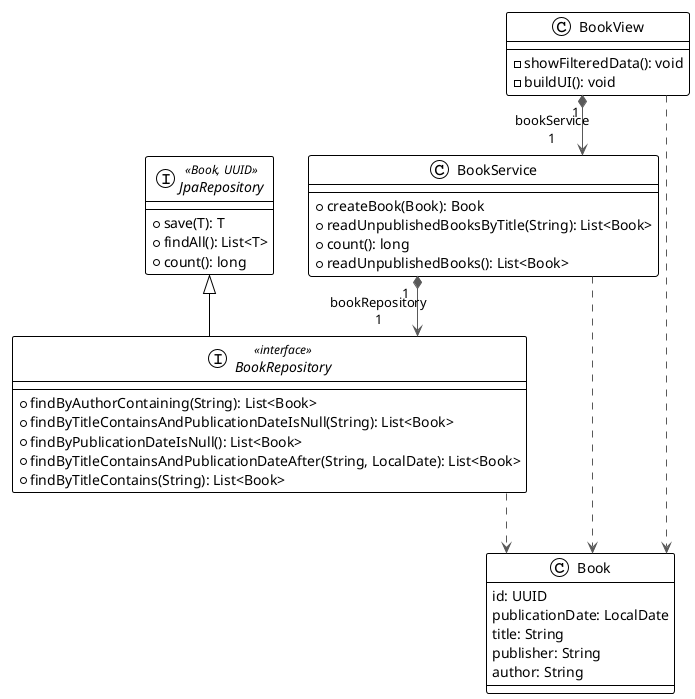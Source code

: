 @startuml

!theme plain
top to bottom direction
skinparam linetype ortho

class Book {
   id: UUID
   publicationDate: LocalDate
   title: String
   publisher: String
   author: String
}

interface JpaRepository << Book, UUID >> {
  + save(T): T
  + findAll(): List<T>
  + count(): long
}

interface BookRepository << interface >> extends JpaRepository{
  + findByAuthorContaining(String): List<Book>
  + findByTitleContainsAndPublicationDateIsNull(String): List<Book>
  + findByPublicationDateIsNull(): List<Book>
  + findByTitleContainsAndPublicationDateAfter(String, LocalDate): List<Book>
  + findByTitleContains(String): List<Book>
}
class BookService {
  + createBook(Book): Book
  + readUnpublishedBooksByTitle(String): List<Book>
  + count(): long
  + readUnpublishedBooks(): List<Book>
}
class BookView {
  - showFilteredData(): void
  - buildUI(): void
}

BookRepository  -[#595959,dashed]->  Book           
BookService     -[#595959,dashed]->  Book           
BookService    "1" *-[#595959,plain]-> "bookRepository\n1" BookRepository 
BookView        -[#595959,dashed]->  Book           
BookView       "1" *-[#595959,plain]-> "bookService\n1" BookService    
@enduml

